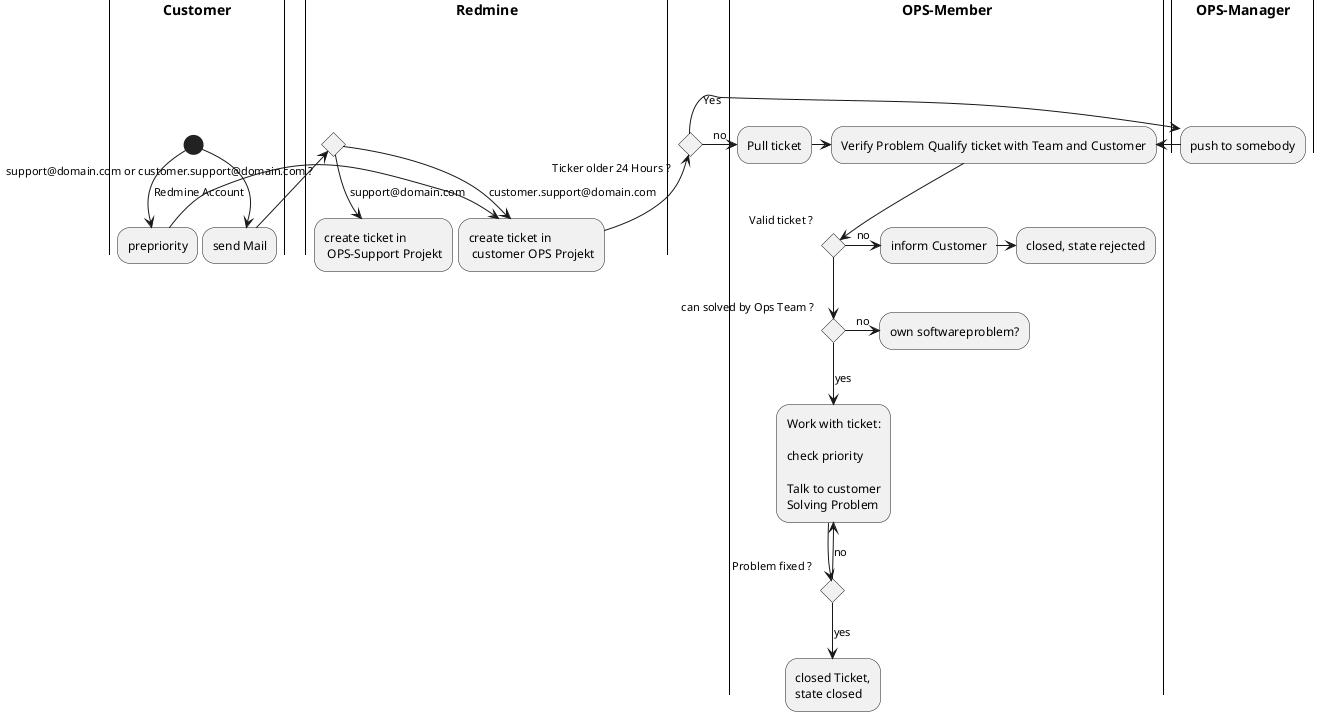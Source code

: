 {
  "sha1": "axbbegk8cdfgnrov0offeaqx836a378",
  "insertion": {
    "when": "2024-05-30T20:48:21.978Z",
    "user": "plantuml@gmail.com"
  }
}
@startuml

skinparam swimlane true
 partition Customer {
   (*) --> [Redmine Account] "prepriority" as A1
   (*) --> "send Mail"
 }

 partition Redmine Red {
  if "support@domain.com or customer.support@domain.com ?" then
   --> [support@domain.com] "create ticket in \n OPS-Support Projekt"
  else
   --> [customer.support@domain.com] "create ticket in \n customer OPS Projekt" as A2
  endif

  A1->A2
 }

 if "Ticker older 24 Hours ?" then
  partition OPS-Member {
    -> [no] "Pull ticket"
    -> "Verify Problem Qualify ticket with Team and Customer"

    if "Valid ticket ?" then
       -> [no] "inform Customer"
       -> "closed, state rejected"


    else
       if "can solved by Ops Team ?" then

          --> [yes] "Work with ticket:\n
                         check priority\n
                         Talk to customer\n
                         Solving Problem" as A4

          if "Problem fixed ?" then
             --> [yes] "closed Ticket,
                       state closed"
          else
             --> [no] A4
          endif
       else
          -> [no] "own softwareproblem?"
       endif
    endif
 }
 else
  partition OPS-Manager {
    -> [Yes] "push to somebody"
    -> "Verify Problem Qualify ticket with Team and Customer"
  }
 endif
@enduml
